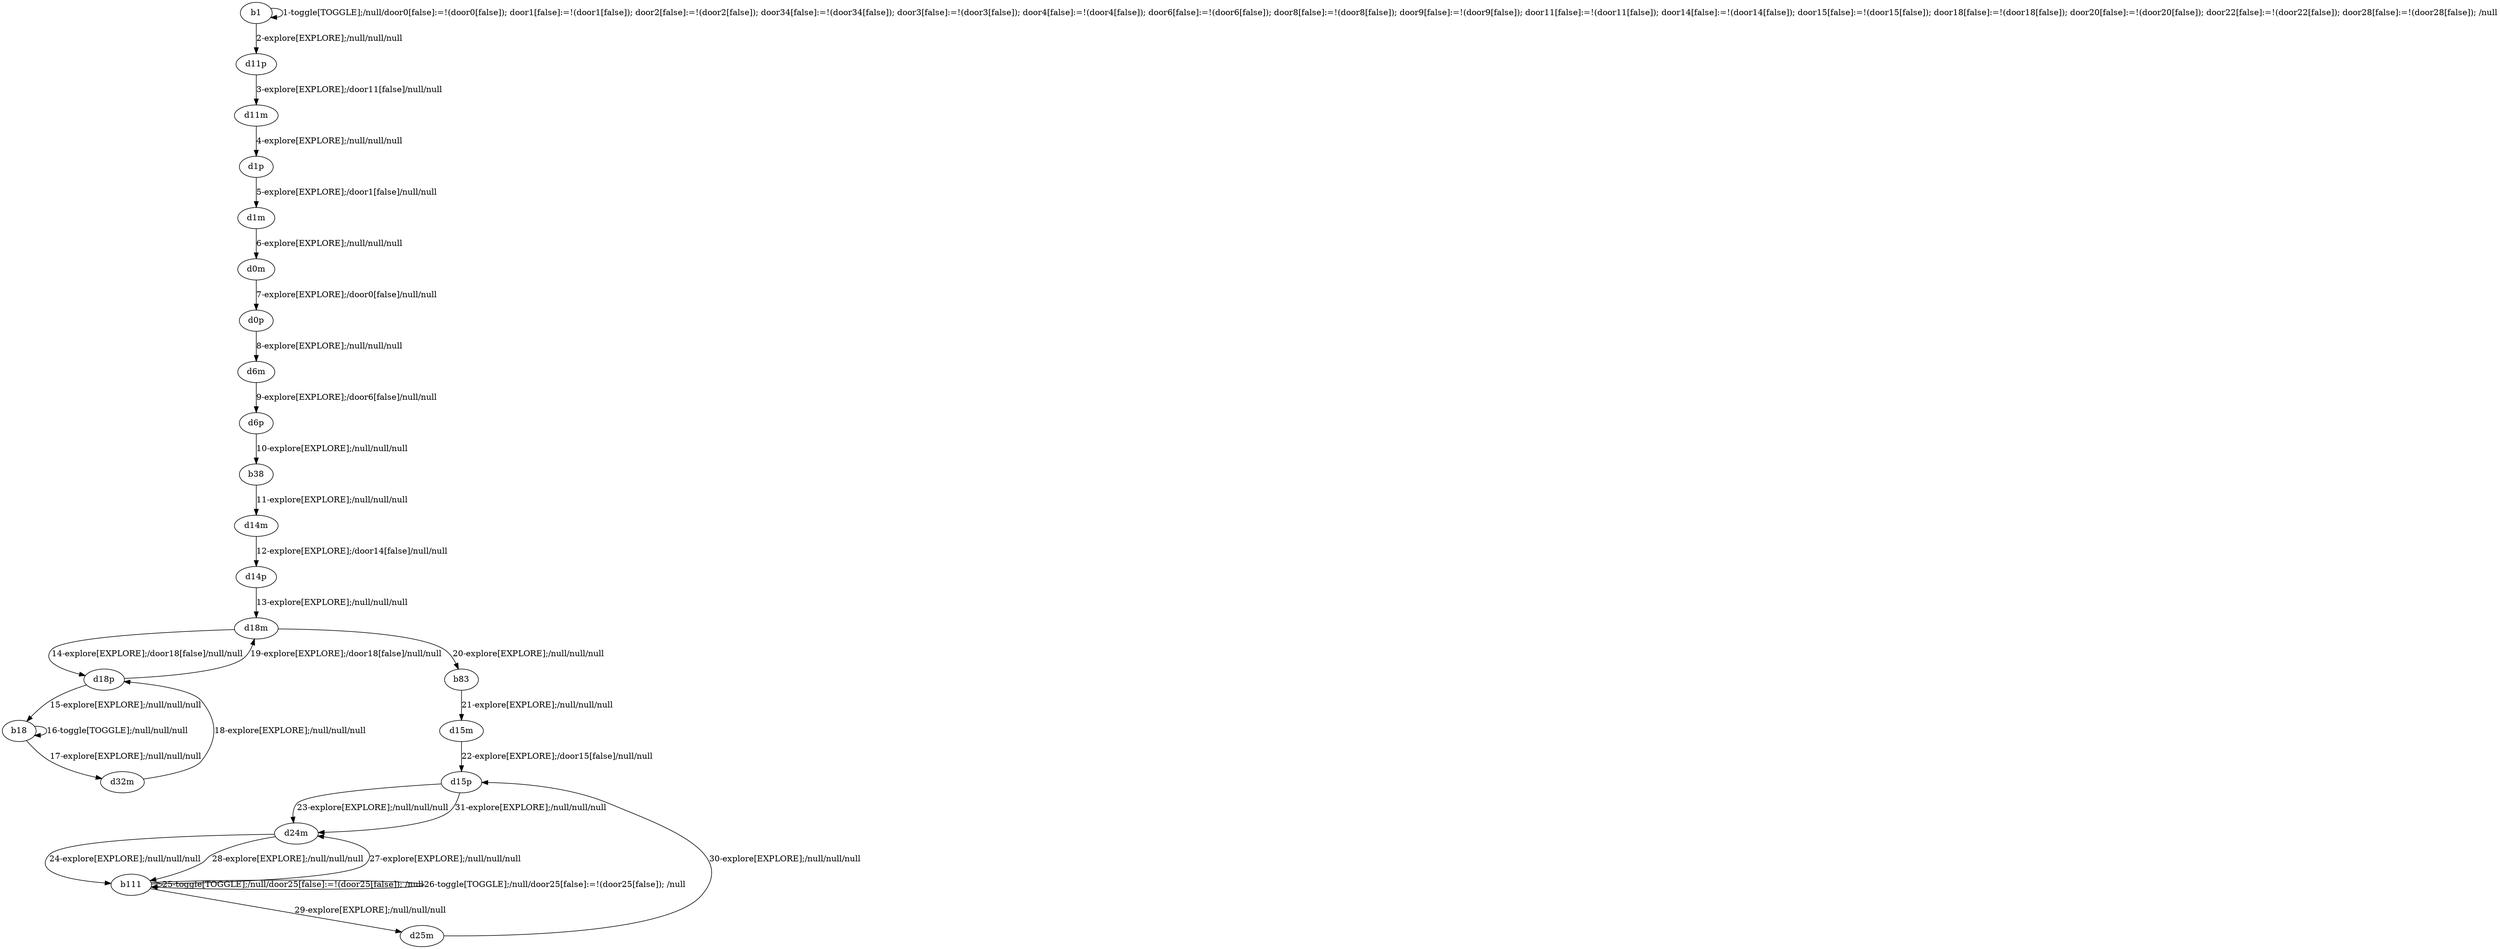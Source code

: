 # Total number of goals covered by this test: 1
# d25m --> d15p

digraph g {
"b1" -> "b1" [label = "1-toggle[TOGGLE];/null/door0[false]:=!(door0[false]); door1[false]:=!(door1[false]); door2[false]:=!(door2[false]); door34[false]:=!(door34[false]); door3[false]:=!(door3[false]); door4[false]:=!(door4[false]); door6[false]:=!(door6[false]); door8[false]:=!(door8[false]); door9[false]:=!(door9[false]); door11[false]:=!(door11[false]); door14[false]:=!(door14[false]); door15[false]:=!(door15[false]); door18[false]:=!(door18[false]); door20[false]:=!(door20[false]); door22[false]:=!(door22[false]); door28[false]:=!(door28[false]); /null"];
"b1" -> "d11p" [label = "2-explore[EXPLORE];/null/null/null"];
"d11p" -> "d11m" [label = "3-explore[EXPLORE];/door11[false]/null/null"];
"d11m" -> "d1p" [label = "4-explore[EXPLORE];/null/null/null"];
"d1p" -> "d1m" [label = "5-explore[EXPLORE];/door1[false]/null/null"];
"d1m" -> "d0m" [label = "6-explore[EXPLORE];/null/null/null"];
"d0m" -> "d0p" [label = "7-explore[EXPLORE];/door0[false]/null/null"];
"d0p" -> "d6m" [label = "8-explore[EXPLORE];/null/null/null"];
"d6m" -> "d6p" [label = "9-explore[EXPLORE];/door6[false]/null/null"];
"d6p" -> "b38" [label = "10-explore[EXPLORE];/null/null/null"];
"b38" -> "d14m" [label = "11-explore[EXPLORE];/null/null/null"];
"d14m" -> "d14p" [label = "12-explore[EXPLORE];/door14[false]/null/null"];
"d14p" -> "d18m" [label = "13-explore[EXPLORE];/null/null/null"];
"d18m" -> "d18p" [label = "14-explore[EXPLORE];/door18[false]/null/null"];
"d18p" -> "b18" [label = "15-explore[EXPLORE];/null/null/null"];
"b18" -> "b18" [label = "16-toggle[TOGGLE];/null/null/null"];
"b18" -> "d32m" [label = "17-explore[EXPLORE];/null/null/null"];
"d32m" -> "d18p" [label = "18-explore[EXPLORE];/null/null/null"];
"d18p" -> "d18m" [label = "19-explore[EXPLORE];/door18[false]/null/null"];
"d18m" -> "b83" [label = "20-explore[EXPLORE];/null/null/null"];
"b83" -> "d15m" [label = "21-explore[EXPLORE];/null/null/null"];
"d15m" -> "d15p" [label = "22-explore[EXPLORE];/door15[false]/null/null"];
"d15p" -> "d24m" [label = "23-explore[EXPLORE];/null/null/null"];
"d24m" -> "b111" [label = "24-explore[EXPLORE];/null/null/null"];
"b111" -> "b111" [label = "25-toggle[TOGGLE];/null/door25[false]:=!(door25[false]); /null"];
"b111" -> "b111" [label = "26-toggle[TOGGLE];/null/door25[false]:=!(door25[false]); /null"];
"b111" -> "d24m" [label = "27-explore[EXPLORE];/null/null/null"];
"d24m" -> "b111" [label = "28-explore[EXPLORE];/null/null/null"];
"b111" -> "d25m" [label = "29-explore[EXPLORE];/null/null/null"];
"d25m" -> "d15p" [label = "30-explore[EXPLORE];/null/null/null"];
"d15p" -> "d24m" [label = "31-explore[EXPLORE];/null/null/null"];
}